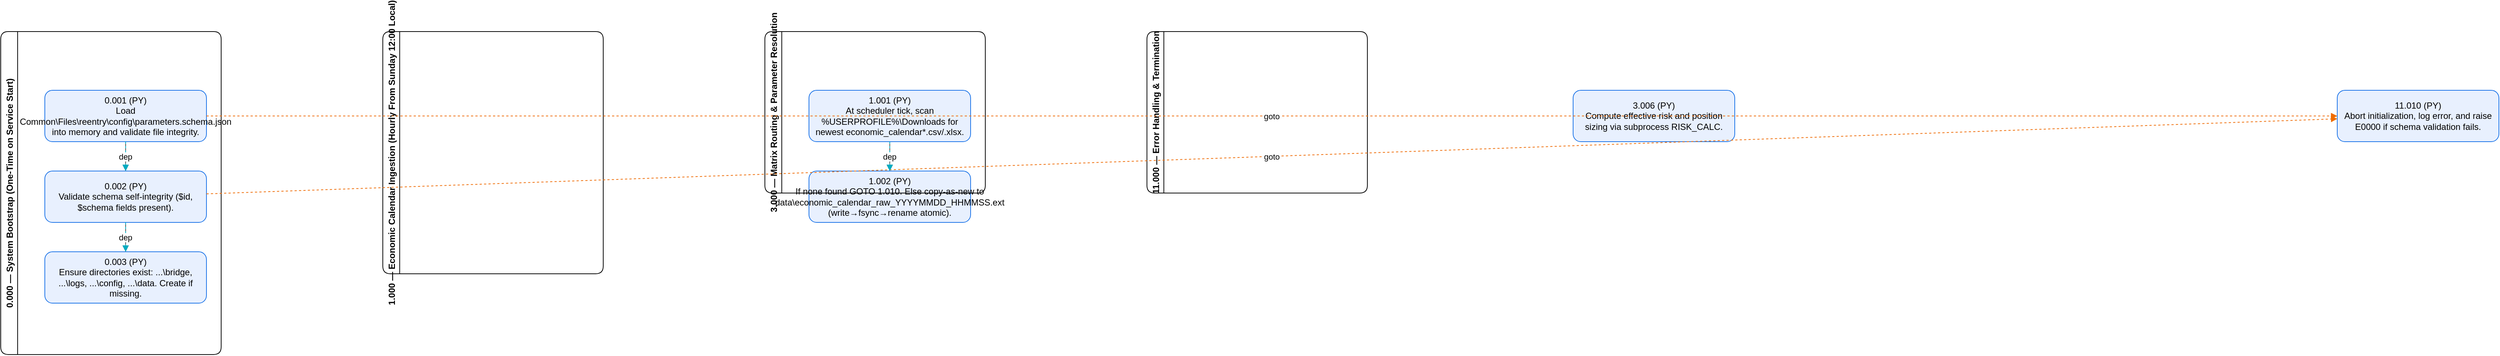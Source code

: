 <mxfile version="20.8.3"><diagram name="Reentry Trading Flow"><mxGraphModel><root><mxCell id="0" /><mxCell id="1" parent="0" /><mxCell id="2" value="0.000 — System Bootstrap (One-Time on Service Start)" style="swimlane;fontStyle=1;rounded=1;horizontal=0;childLayout=stackLayout;" vertex="1" parent="1"><mxGeometry x="40" y="40" width="300" height="440" as_="geometry" as="geometry" /></mxCell><mxCell id="3" value="0.001 (PY)&#10;Load Common\Files\reentry\config\parameters.schema.json into memory and validate file integrity." style="rounded=1;whiteSpace=wrap;html=1;strokeColor=#1a73e8;fillColor=#e8f0fe;" vertex="1" parent="2"><mxGeometry x="60" y="80" width="220" height="70" as_="geometry" as="geometry" /></mxCell><mxCell id="4" value="0.002 (PY)&#10;Validate schema self-integrity ($id, $schema fields present)." style="rounded=1;whiteSpace=wrap;html=1;strokeColor=#1a73e8;fillColor=#e8f0fe;" vertex="1" parent="2"><mxGeometry x="60" y="190" width="220" height="70" as_="geometry" as="geometry" /></mxCell><mxCell id="5" value="0.003 (PY)&#10;Ensure directories exist: ...\bridge, ...\logs, ...\config, ...\data. Create if missing." style="rounded=1;whiteSpace=wrap;html=1;strokeColor=#1a73e8;fillColor=#e8f0fe;" vertex="1" parent="2"><mxGeometry x="60" y="300" width="220" height="70" as_="geometry" as="geometry" /></mxCell><mxCell id="6" value="1.000 — Economic Calendar Ingestion (Hourly From Sunday 12:00 Local)" style="swimlane;fontStyle=1;rounded=1;horizontal=0;childLayout=stackLayout;" vertex="1" parent="1"><mxGeometry x="560" y="40" width="300" height="330" as_="geometry" as="geometry" /></mxCell><mxCell id="7" value="1.001 (PY)&#10;At scheduler tick, scan %USERPROFILE%\Downloads for newest economic_calendar*.csv/.xlsx." style="rounded=1;whiteSpace=wrap;html=1;strokeColor=#1a73e8;fillColor=#e8f0fe;" vertex="1" parent="6"><mxGeometry x="580" y="80" width="220" height="70" as_="geometry" as="geometry" /></mxCell><mxCell id="8" value="1.002 (PY)&#10;If none found GOTO 1.010. Else copy-as-new to data\economic_calendar_raw_YYYYMMDD_HHMMSS.ext (write→fsync→rename atomic)." style="rounded=1;whiteSpace=wrap;html=1;strokeColor=#1a73e8;fillColor=#e8f0fe;" vertex="1" parent="6"><mxGeometry x="580" y="190" width="220" height="70" as_="geometry" as="geometry" /></mxCell><mxCell id="9" value="3.000 — Matrix Routing &amp; Parameter Resolution" style="swimlane;fontStyle=1;rounded=1;horizontal=0;childLayout=stackLayout;" vertex="1" parent="1"><mxGeometry x="1080" y="40" width="300" height="220" as_="geometry" as="geometry" /></mxCell><mxCell id="10" value="3.006 (PY)&#10;Compute effective risk and position sizing via subprocess RISK_CALC." style="rounded=1;whiteSpace=wrap;html=1;strokeColor=#1a73e8;fillColor=#e8f0fe;" vertex="1" parent="9"><mxGeometry x="1100" y="80" width="220" height="70" as_="geometry" as="geometry" /></mxCell><mxCell id="11" value="11.000 — Error Handling &amp; Termination" style="swimlane;fontStyle=1;rounded=1;horizontal=0;childLayout=stackLayout;" vertex="1" parent="1"><mxGeometry x="1600" y="40" width="300" height="220" as_="geometry" as="geometry" /></mxCell><mxCell id="12" value="11.010 (PY)&#10;Abort initialization, log error, and raise E0000 if schema validation fails." style="rounded=1;whiteSpace=wrap;html=1;strokeColor=#1a73e8;fillColor=#e8f0fe;" vertex="1" parent="11"><mxGeometry x="1620" y="80" width="220" height="70" as_="geometry" as="geometry" /></mxCell><mxCell id="13" value="" edge="1" parent="1" source="3" target="4" style="endArrow=block;strokeColor=#555555;"><mxGeometry relative="1" as_="geometry" as="geometry" /></mxCell><mxCell id="14" value="" edge="1" parent="1" source="4" target="5" style="endArrow=block;strokeColor=#555555;"><mxGeometry relative="1" as_="geometry" as="geometry" /></mxCell><mxCell id="15" value="goto" edge="1" parent="1" source="3" target="12" style="dashed=1;strokeColor=#ef6c00;endArrow=block;"><mxGeometry relative="1" as_="geometry" as="geometry" /></mxCell><mxCell id="16" value="dep" edge="1" parent="1" source="3" target="4" style="dashed=1;strokeColor=#00acc1;endArrow=block;"><mxGeometry relative="1" as_="geometry" as="geometry" /></mxCell><mxCell id="17" value="goto" edge="1" parent="1" source="4" target="12" style="dashed=1;strokeColor=#ef6c00;endArrow=block;"><mxGeometry relative="1" as_="geometry" as="geometry" /></mxCell><mxCell id="18" value="dep" edge="1" parent="1" source="4" target="5" style="dashed=1;strokeColor=#00acc1;endArrow=block;"><mxGeometry relative="1" as_="geometry" as="geometry" /></mxCell><mxCell id="19" value="" edge="1" parent="1" source="7" target="8" style="endArrow=block;strokeColor=#555555;"><mxGeometry relative="1" as_="geometry" as="geometry" /></mxCell><mxCell id="20" value="dep" edge="1" parent="1" source="7" target="8" style="dashed=1;strokeColor=#00acc1;endArrow=block;"><mxGeometry relative="1" as_="geometry" as="geometry" /></mxCell></root></mxGraphModel></diagram></mxfile>